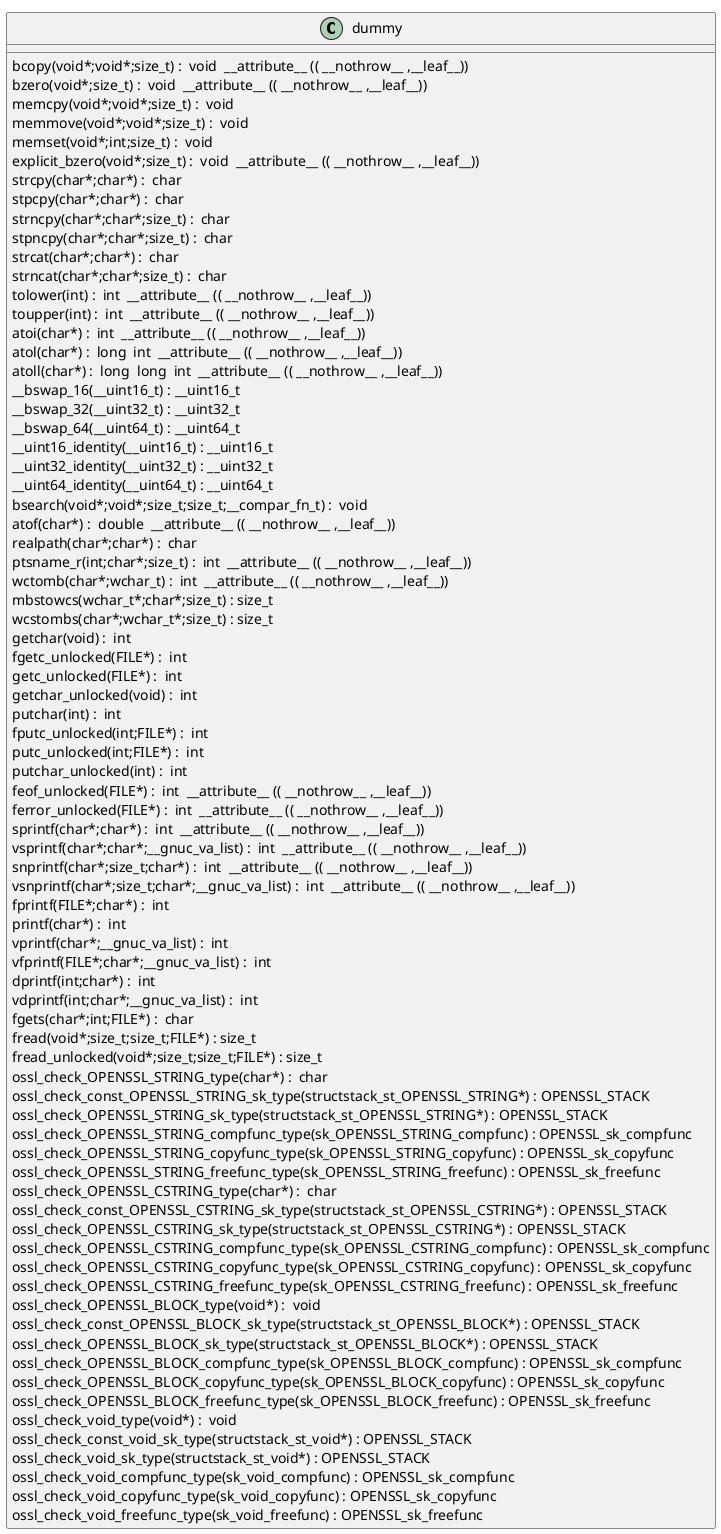 @startuml
!pragma layout smetana
class dummy {
bcopy(void*;void*;size_t) :  void  __attribute__ (( __nothrow__ ,__leaf__)) [[[./../.././qc/apps/cmp.c.html#298]]]
bzero(void*;size_t) :  void  __attribute__ (( __nothrow__ ,__leaf__)) [[[./../.././qc/apps/cmp.c.html#305]]]
memcpy(void*;void*;size_t) :  void  [[[./../.././qc/apps/cmp.c.html#346]]]
memmove(void*;void*;size_t) :  void  [[[./../.././qc/apps/cmp.c.html#354]]]
memset(void*;int;size_t) :  void  [[[./../.././qc/apps/cmp.c.html#361]]]
explicit_bzero(void*;size_t) :  void  __attribute__ (( __nothrow__ ,__leaf__)) [[[./../.././qc/apps/cmp.c.html#374]]]
strcpy(char*;char*) :  char  [[[./../.././qc/apps/cmp.c.html#381]]]
stpcpy(char*;char*) :  char  [[[./../.././qc/apps/cmp.c.html#388]]]
strncpy(char*;char*;size_t) :  char  [[[./../.././qc/apps/cmp.c.html#396]]]
stpncpy(char*;char*;size_t) :  char  [[[./../.././qc/apps/cmp.c.html#406]]]
strcat(char*;char*) :  char  [[[./../.././qc/apps/cmp.c.html#413]]]
strncat(char*;char*;size_t) :  char  [[[./../.././qc/apps/cmp.c.html#420]]]
tolower(int) :  int  __attribute__ (( __nothrow__ ,__leaf__)) [[[./../.././qc/apps/cmp.c.html#640]]]
toupper(int) :  int  __attribute__ (( __nothrow__ ,__leaf__)) [[[./../.././qc/apps/cmp.c.html#646]]]
atoi(char*) :  int  __attribute__ (( __nothrow__ ,__leaf__)) [[[./../.././qc/apps/cmp.c.html#1009]]]
atol(char*) :  long  int  __attribute__ (( __nothrow__ ,__leaf__)) [[[./../.././qc/apps/cmp.c.html#1014]]]
atoll(char*) :  long  long  int  __attribute__ (( __nothrow__ ,__leaf__)) [[[./../.././qc/apps/cmp.c.html#1021]]]
__bswap_16(__uint16_t) : __uint16_t [[[./../.././qc/apps/cmp.c.html#1177]]]
__bswap_32(__uint32_t) : __uint32_t [[[./../.././qc/apps/cmp.c.html#1192]]]
__bswap_64(__uint64_t) : __uint64_t [[[./../.././qc/apps/cmp.c.html#1202]]]
__uint16_identity(__uint16_t) : __uint16_t [[[./../.././qc/apps/cmp.c.html#1214]]]
__uint32_identity(__uint32_t) : __uint32_t [[[./../.././qc/apps/cmp.c.html#1220]]]
__uint64_identity(__uint64_t) : __uint64_t [[[./../.././qc/apps/cmp.c.html#1226]]]
bsearch(void*;void*;size_t;size_t;__compar_fn_t) :  void  [[[./../.././qc/apps/cmp.c.html#1894]]]
atof(char*) :  double  __attribute__ (( __nothrow__ ,__leaf__)) [[[./../.././qc/apps/cmp.c.html#26437]]]
realpath(char*;char*) :  char  [[[./../.././qc/apps/cmp.c.html#26437]]]
ptsname_r(int;char*;size_t) :  int  __attribute__ (( __nothrow__ ,__leaf__)) [[[./../.././qc/apps/cmp.c.html#1]]]
wctomb(char*;wchar_t) :  int  __attribute__ (( __nothrow__ ,__leaf__)) [[[./../.././qc/apps/cmp.c.html#1]]]
mbstowcs(wchar_t*;char*;size_t) : size_t [[[./../.././qc/apps/cmp.c.html#1]]]
wcstombs(char*;wchar_t*;size_t) : size_t [[[./../.././qc/apps/cmp.c.html#1]]]
getchar(void) :  int  [[[./../.././qc/apps/cmp.c.html#1]]]
fgetc_unlocked(FILE*) :  int  [[[./../.././qc/apps/cmp.c.html#1]]]
getc_unlocked(FILE*) :  int  [[[./../.././qc/apps/cmp.c.html#1]]]
getchar_unlocked(void) :  int  [[[./../.././qc/apps/cmp.c.html#1]]]
putchar(int) :  int  [[[./../.././qc/apps/cmp.c.html#1]]]
fputc_unlocked(int;FILE*) :  int  [[[./../.././qc/apps/cmp.c.html#1]]]
putc_unlocked(int;FILE*) :  int  [[[./../.././qc/apps/cmp.c.html#1]]]
putchar_unlocked(int) :  int  [[[./../.././qc/apps/cmp.c.html#1]]]
feof_unlocked(FILE*) :  int  __attribute__ (( __nothrow__ ,__leaf__)) [[[./../.././qc/apps/cmp.c.html#1]]]
ferror_unlocked(FILE*) :  int  __attribute__ (( __nothrow__ ,__leaf__)) [[[./../.././qc/apps/cmp.c.html#1]]]
sprintf(char*;char*) :  int  __attribute__ (( __nothrow__ ,__leaf__)) [[[./../.././qc/apps/cmp.c.html#1]]]
vsprintf(char*;char*;__gnuc_va_list) :  int  __attribute__ (( __nothrow__ ,__leaf__)) [[[./../.././qc/apps/cmp.c.html#1]]]
snprintf(char*;size_t;char*) :  int  __attribute__ (( __nothrow__ ,__leaf__)) [[[./../.././qc/apps/cmp.c.html#1]]]
vsnprintf(char*;size_t;char*;__gnuc_va_list) :  int  __attribute__ (( __nothrow__ ,__leaf__)) [[[./../.././qc/apps/cmp.c.html#1]]]
fprintf(FILE*;char*) :  int  [[[./../.././qc/apps/cmp.c.html#1]]]
printf(char*) :  int  [[[./../.././qc/apps/cmp.c.html#1]]]
vprintf(char*;__gnuc_va_list) :  int  [[[./../.././qc/apps/cmp.c.html#1]]]
vfprintf(FILE*;char*;__gnuc_va_list) :  int  [[[./../.././qc/apps/cmp.c.html#1]]]
dprintf(int;char*) :  int  [[[./../.././qc/apps/cmp.c.html#1]]]
vdprintf(int;char*;__gnuc_va_list) :  int  [[[./../.././qc/apps/cmp.c.html#1]]]
fgets(char*;int;FILE*) :  char  [[[./../.././qc/apps/cmp.c.html#1]]]
fread(void*;size_t;size_t;FILE*) : size_t [[[./../.././qc/apps/cmp.c.html#1]]]
fread_unlocked(void*;size_t;size_t;FILE*) : size_t [[[./../.././qc/apps/cmp.c.html#1]]]
ossl_check_OPENSSL_STRING_type(char*) :  char  [[[./../.././qc/apps/cmp.c.html#1]]]
ossl_check_const_OPENSSL_STRING_sk_type(structstack_st_OPENSSL_STRING*) : OPENSSL_STACK [[[./../.././qc/apps/cmp.c.html#1]]]
ossl_check_OPENSSL_STRING_sk_type(structstack_st_OPENSSL_STRING*) : OPENSSL_STACK [[[./../.././qc/apps/cmp.c.html#1]]]
ossl_check_OPENSSL_STRING_compfunc_type(sk_OPENSSL_STRING_compfunc) : OPENSSL_sk_compfunc [[[./../.././qc/apps/cmp.c.html#1]]]
ossl_check_OPENSSL_STRING_copyfunc_type(sk_OPENSSL_STRING_copyfunc) : OPENSSL_sk_copyfunc [[[./../.././qc/apps/cmp.c.html#1]]]
ossl_check_OPENSSL_STRING_freefunc_type(sk_OPENSSL_STRING_freefunc) : OPENSSL_sk_freefunc [[[./../.././qc/apps/cmp.c.html#1]]]
ossl_check_OPENSSL_CSTRING_type(char*) :  char  [[[./../.././qc/apps/cmp.c.html#1]]]
ossl_check_const_OPENSSL_CSTRING_sk_type(structstack_st_OPENSSL_CSTRING*) : OPENSSL_STACK [[[./../.././qc/apps/cmp.c.html#1]]]
ossl_check_OPENSSL_CSTRING_sk_type(structstack_st_OPENSSL_CSTRING*) : OPENSSL_STACK [[[./../.././qc/apps/cmp.c.html#1]]]
ossl_check_OPENSSL_CSTRING_compfunc_type(sk_OPENSSL_CSTRING_compfunc) : OPENSSL_sk_compfunc [[[./../.././qc/apps/cmp.c.html#1]]]
ossl_check_OPENSSL_CSTRING_copyfunc_type(sk_OPENSSL_CSTRING_copyfunc) : OPENSSL_sk_copyfunc [[[./../.././qc/apps/cmp.c.html#1]]]
ossl_check_OPENSSL_CSTRING_freefunc_type(sk_OPENSSL_CSTRING_freefunc) : OPENSSL_sk_freefunc [[[./../.././qc/apps/cmp.c.html#1]]]
ossl_check_OPENSSL_BLOCK_type(void*) :  void  [[[./../.././qc/apps/cmp.c.html#1]]]
ossl_check_const_OPENSSL_BLOCK_sk_type(structstack_st_OPENSSL_BLOCK*) : OPENSSL_STACK [[[./../.././qc/apps/cmp.c.html#1]]]
ossl_check_OPENSSL_BLOCK_sk_type(structstack_st_OPENSSL_BLOCK*) : OPENSSL_STACK [[[./../.././qc/apps/cmp.c.html#1]]]
ossl_check_OPENSSL_BLOCK_compfunc_type(sk_OPENSSL_BLOCK_compfunc) : OPENSSL_sk_compfunc [[[./../.././qc/apps/cmp.c.html#1]]]
ossl_check_OPENSSL_BLOCK_copyfunc_type(sk_OPENSSL_BLOCK_copyfunc) : OPENSSL_sk_copyfunc [[[./../.././qc/apps/cmp.c.html#1]]]
ossl_check_OPENSSL_BLOCK_freefunc_type(sk_OPENSSL_BLOCK_freefunc) : OPENSSL_sk_freefunc [[[./../.././qc/apps/cmp.c.html#1]]]
ossl_check_void_type(void*) :  void  [[[./../.././qc/apps/cmp.c.html#1]]]
ossl_check_const_void_sk_type(structstack_st_void*) : OPENSSL_STACK [[[./../.././qc/apps/cmp.c.html#1]]]
ossl_check_void_sk_type(structstack_st_void*) : OPENSSL_STACK [[[./../.././qc/apps/cmp.c.html#1]]]
ossl_check_void_compfunc_type(sk_void_compfunc) : OPENSSL_sk_compfunc [[[./../.././qc/apps/cmp.c.html#1]]]
ossl_check_void_copyfunc_type(sk_void_copyfunc) : OPENSSL_sk_copyfunc [[[./../.././qc/apps/cmp.c.html#1]]]
ossl_check_void_freefunc_type(sk_void_freefunc) : OPENSSL_sk_freefunc [[[./../.././qc/apps/cmp.c.html#1]]]
} 
@enduml
